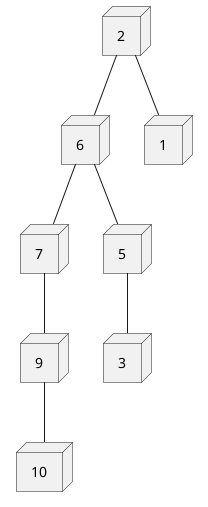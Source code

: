 @startuml

    node "2" as I1
    node "7" as I5
    node "6" as I2
    node "5" as I4
    node "3" as I6
    node "1" as I3
    node "9" as I7
    node "10" as I8

    I1 -- I3
    I1 -- I2
    I2 -- I4
    I2 -- I5
    I4 -- I6
    I5 -- I7
    I7 -- I8

@enduml